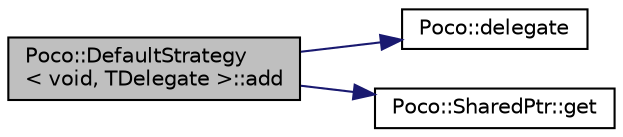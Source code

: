digraph "Poco::DefaultStrategy&lt; void, TDelegate &gt;::add"
{
 // LATEX_PDF_SIZE
  edge [fontname="Helvetica",fontsize="10",labelfontname="Helvetica",labelfontsize="10"];
  node [fontname="Helvetica",fontsize="10",shape=record];
  rankdir="LR";
  Node1 [label="Poco::DefaultStrategy\l\< void, TDelegate \>::add",height=0.2,width=0.4,color="black", fillcolor="grey75", style="filled", fontcolor="black",tooltip="Sends a notification to all registered delegates."];
  Node1 -> Node2 [color="midnightblue",fontsize="10",style="solid",fontname="Helvetica"];
  Node2 [label="Poco::delegate",height=0.2,width=0.4,color="black", fillcolor="white", style="filled",URL="$namespacePoco.html#a3c92b935465d543414d807c7884396ff",tooltip=" "];
  Node1 -> Node3 [color="midnightblue",fontsize="10",style="solid",fontname="Helvetica"];
  Node3 [label="Poco::SharedPtr::get",height=0.2,width=0.4,color="black", fillcolor="white", style="filled",URL="$classPoco_1_1SharedPtr.html#abc171304dafde7cbad510571a53b3580",tooltip=" "];
}
